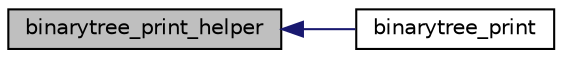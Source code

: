 digraph "binarytree_print_helper"
{
 // INTERACTIVE_SVG=YES
  edge [fontname="Helvetica",fontsize="10",labelfontname="Helvetica",labelfontsize="10"];
  node [fontname="Helvetica",fontsize="10",shape=record];
  rankdir="LR";
  Node1 [label="binarytree_print_helper",height=0.2,width=0.4,color="black", fillcolor="grey75", style="filled", fontcolor="black"];
  Node1 -> Node2 [dir="back",color="midnightblue",fontsize="10",style="solid",fontname="Helvetica"];
  Node2 [label="binarytree_print",height=0.2,width=0.4,color="black", fillcolor="white", style="filled",URL="$bintree_8h.html#aea5f4839736b48dad84285e30f7c4fe8"];
}
